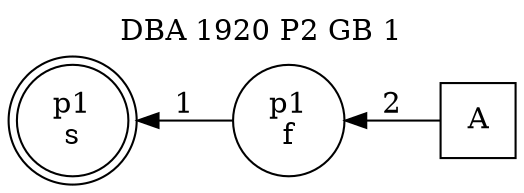 digraph DBA_1920_P2_GB_1_GOOD {
labelloc="tl"
label= " DBA 1920 P2 GB 1 "
rankdir="RL";
graph [ size=" 10 , 10 !"]

"A" [shape="square" label="A"]
"p1_f" [shape="circle" label="p1
f"]
"p1_s" [shape="doublecircle" label="p1
s"]
"A" -> "p1_f" [ label=2]
"p1_f" -> "p1_s" [ label=1]
}
